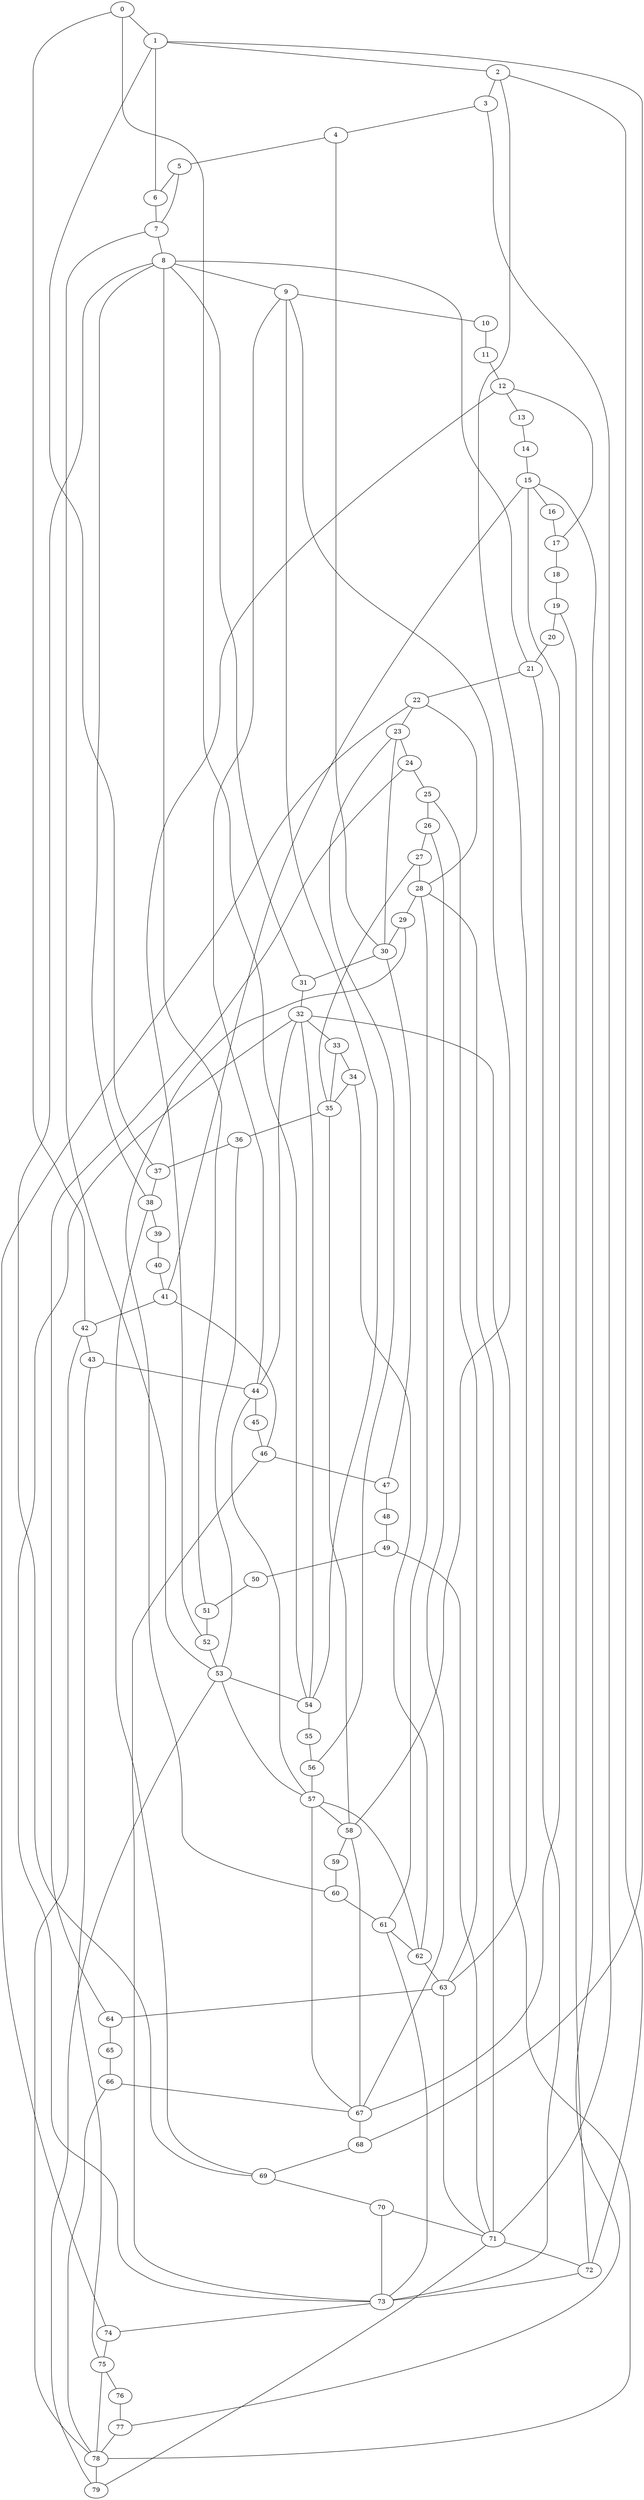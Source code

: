 
graph graphname {
    0 -- 1
0 -- 54
0 -- 42
1 -- 2
1 -- 68
1 -- 37
1 -- 6
2 -- 3
2 -- 63
2 -- 72
3 -- 4
3 -- 71
4 -- 5
4 -- 30
5 -- 6
5 -- 7
6 -- 7
7 -- 8
7 -- 53
8 -- 9
8 -- 51
8 -- 21
8 -- 38
8 -- 69
8 -- 31
9 -- 10
9 -- 44
9 -- 58
9 -- 54
10 -- 11
11 -- 12
12 -- 13
12 -- 17
12 -- 52
13 -- 14
14 -- 15
15 -- 16
15 -- 67
15 -- 41
15 -- 77
16 -- 17
17 -- 18
18 -- 19
19 -- 20
19 -- 72
20 -- 21
21 -- 22
21 -- 73
22 -- 23
22 -- 28
22 -- 74
23 -- 24
23 -- 30
23 -- 56
24 -- 25
24 -- 64
25 -- 26
25 -- 63
26 -- 27
26 -- 67
27 -- 28
27 -- 35
28 -- 29
28 -- 71
28 -- 61
29 -- 30
29 -- 60
30 -- 31
30 -- 47
31 -- 32
32 -- 33
32 -- 54
32 -- 44
32 -- 73
32 -- 78
33 -- 34
33 -- 35
34 -- 35
34 -- 62
35 -- 36
35 -- 58
36 -- 37
36 -- 53
37 -- 38
38 -- 39
38 -- 69
39 -- 40
40 -- 41
41 -- 42
41 -- 46
42 -- 43
42 -- 78
43 -- 44
43 -- 75
44 -- 45
44 -- 57
45 -- 46
46 -- 47
46 -- 73
47 -- 48
48 -- 49
49 -- 50
49 -- 71
50 -- 51
51 -- 52
52 -- 53
53 -- 54
53 -- 79
53 -- 57
54 -- 55
55 -- 56
56 -- 57
57 -- 58
57 -- 67
57 -- 62
58 -- 59
58 -- 67
59 -- 60
60 -- 61
61 -- 62
61 -- 73
62 -- 63
63 -- 64
63 -- 71
64 -- 65
65 -- 66
66 -- 67
66 -- 78
67 -- 68
68 -- 69
69 -- 70
70 -- 71
70 -- 73
71 -- 72
71 -- 79
72 -- 73
73 -- 74
74 -- 75
75 -- 76
75 -- 78
76 -- 77
77 -- 78
78 -- 79

}
